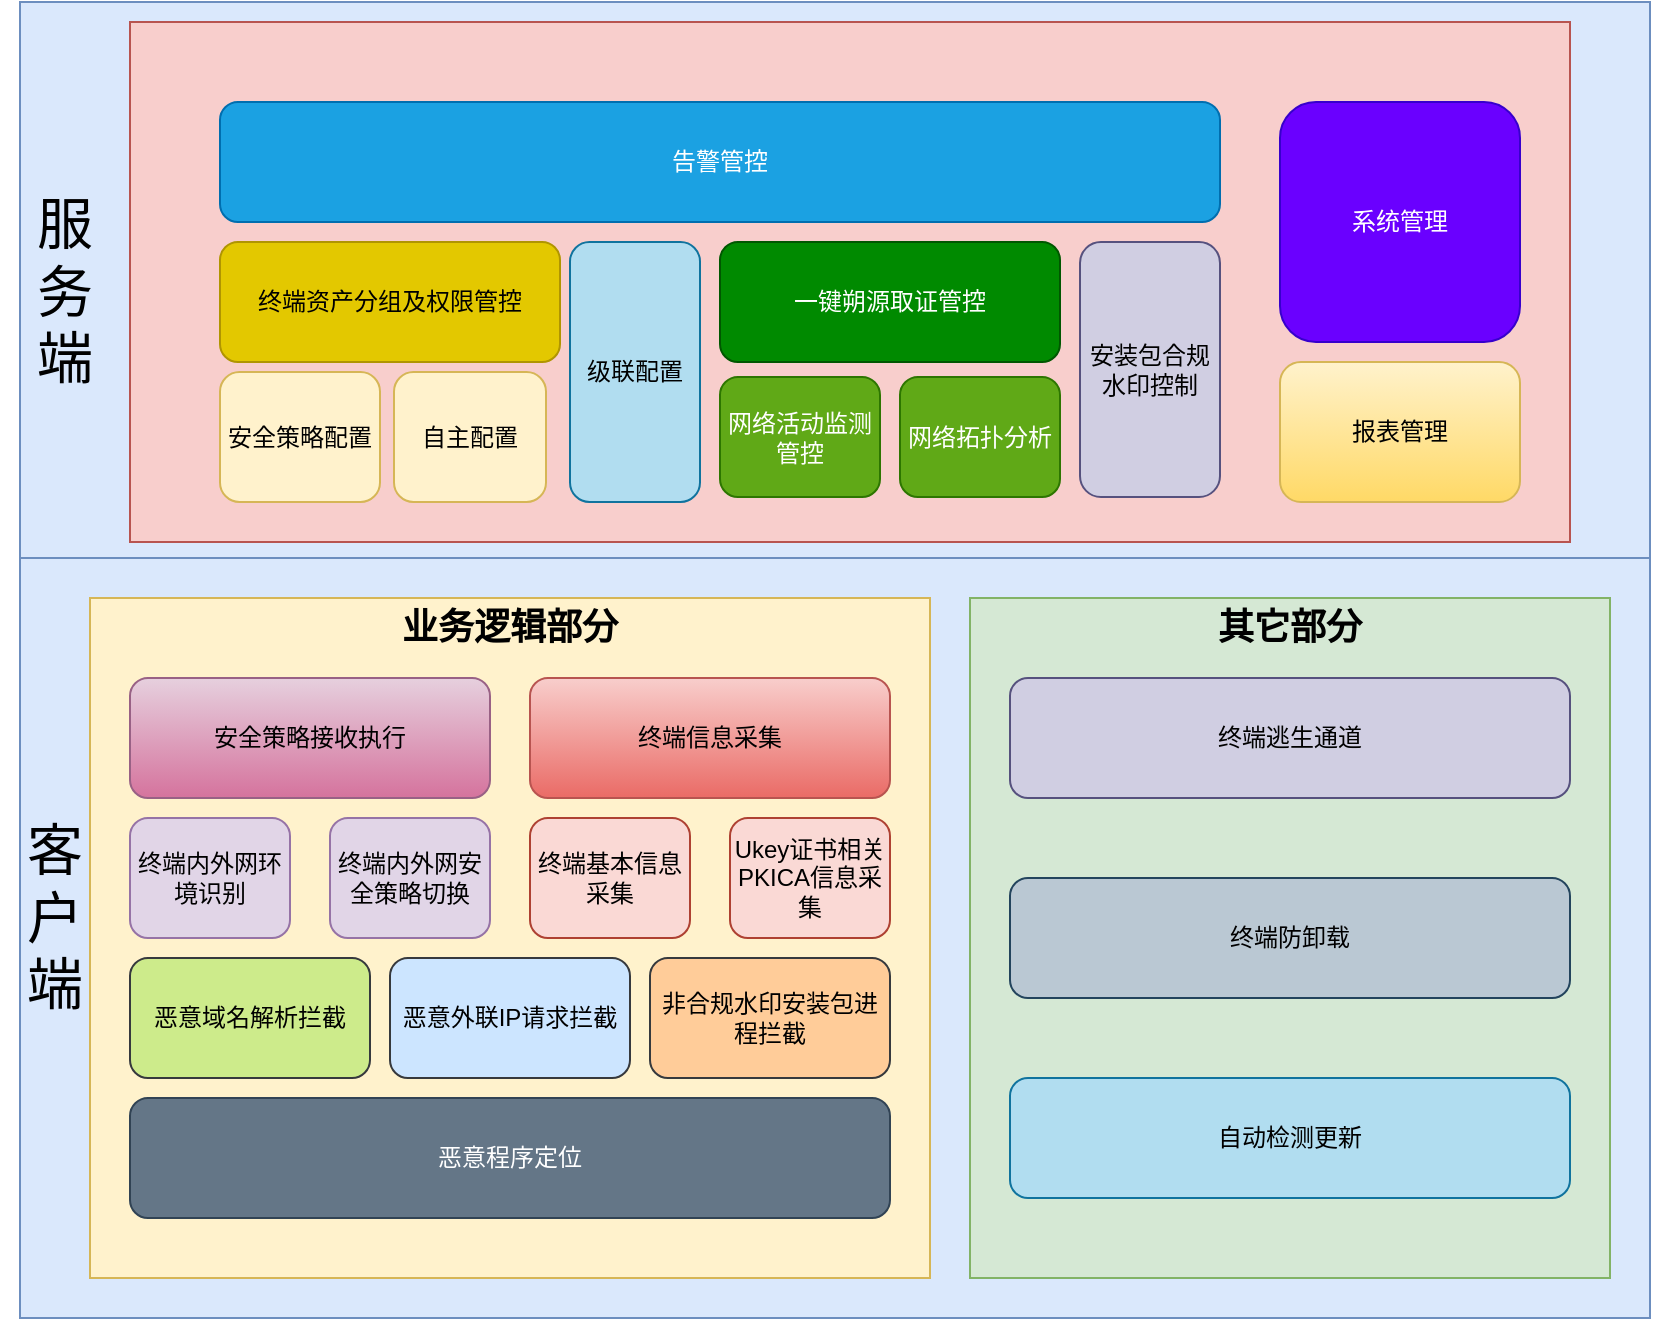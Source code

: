 <mxfile version="21.6.5" type="github" pages="3">
  <diagram id="prtHgNgQTEPvFCAcTncT" name="Page-1">
    <mxGraphModel dx="1123" dy="715" grid="0" gridSize="10" guides="1" tooltips="1" connect="1" arrows="1" fold="1" page="1" pageScale="1" pageWidth="1200" pageHeight="1920" math="0" shadow="0">
      <root>
        <mxCell id="0" />
        <mxCell id="1" parent="0" />
        <mxCell id="wxNR8jub5OTBP7O7TFvM-21" value="" style="rounded=0;whiteSpace=wrap;html=1;fillColor=#dae8fc;strokeColor=#6c8ebf;" parent="1" vertex="1">
          <mxGeometry x="70" y="515" width="815" height="278" as="geometry" />
        </mxCell>
        <mxCell id="FxrlEH73ub6lJjBH4d50-14" value="" style="rounded=0;whiteSpace=wrap;html=1;fillColor=#f8cecc;strokeColor=#b85450;" vertex="1" parent="1">
          <mxGeometry x="125" y="525" width="720" height="260" as="geometry" />
        </mxCell>
        <mxCell id="wxNR8jub5OTBP7O7TFvM-15" value="" style="rounded=0;whiteSpace=wrap;html=1;fillColor=#dae8fc;strokeColor=#6c8ebf;" parent="1" vertex="1">
          <mxGeometry x="70" y="793" width="815" height="380" as="geometry" />
        </mxCell>
        <mxCell id="wxNR8jub5OTBP7O7TFvM-14" value="" style="rounded=0;whiteSpace=wrap;html=1;fillColor=#d5e8d4;strokeColor=#82b366;" parent="1" vertex="1">
          <mxGeometry x="545" y="813" width="320" height="340" as="geometry" />
        </mxCell>
        <mxCell id="wxNR8jub5OTBP7O7TFvM-1" value="" style="rounded=0;whiteSpace=wrap;html=1;fillColor=#fff2cc;strokeColor=#d6b656;" parent="1" vertex="1">
          <mxGeometry x="105" y="813" width="420" height="340" as="geometry" />
        </mxCell>
        <mxCell id="wxNR8jub5OTBP7O7TFvM-2" value="恶意域名解析拦截" style="rounded=1;whiteSpace=wrap;html=1;fillColor=#cdeb8b;strokeColor=#36393d;" parent="1" vertex="1">
          <mxGeometry x="125" y="993" width="120" height="60" as="geometry" />
        </mxCell>
        <mxCell id="wxNR8jub5OTBP7O7TFvM-3" value="恶意外联IP请求拦截" style="rounded=1;whiteSpace=wrap;html=1;fillColor=#cce5ff;strokeColor=#36393d;" parent="1" vertex="1">
          <mxGeometry x="255" y="993" width="120" height="60" as="geometry" />
        </mxCell>
        <mxCell id="wxNR8jub5OTBP7O7TFvM-4" value="非合规水印安装包进程拦截" style="rounded=1;whiteSpace=wrap;html=1;fillColor=#ffcc99;strokeColor=#36393d;" parent="1" vertex="1">
          <mxGeometry x="385" y="993" width="120" height="60" as="geometry" />
        </mxCell>
        <mxCell id="wxNR8jub5OTBP7O7TFvM-5" value="安全策略接收执行" style="rounded=1;whiteSpace=wrap;html=1;fillColor=#e6d0de;strokeColor=#996185;gradientColor=#d5739d;" parent="1" vertex="1">
          <mxGeometry x="125" y="853" width="180" height="60" as="geometry" />
        </mxCell>
        <mxCell id="wxNR8jub5OTBP7O7TFvM-6" value="终端内外网环境识别" style="rounded=1;whiteSpace=wrap;html=1;fillColor=#e1d5e7;strokeColor=#9673a6;" parent="1" vertex="1">
          <mxGeometry x="125" y="923" width="80" height="60" as="geometry" />
        </mxCell>
        <mxCell id="wxNR8jub5OTBP7O7TFvM-7" value="终端内外网安全策略切换" style="rounded=1;whiteSpace=wrap;html=1;fillColor=#e1d5e7;strokeColor=#9673a6;" parent="1" vertex="1">
          <mxGeometry x="225" y="923" width="80" height="60" as="geometry" />
        </mxCell>
        <mxCell id="wxNR8jub5OTBP7O7TFvM-8" value="终端逃生通道" style="rounded=1;whiteSpace=wrap;html=1;fillColor=#d0cee2;strokeColor=#56517e;" parent="1" vertex="1">
          <mxGeometry x="565" y="853" width="280" height="60" as="geometry" />
        </mxCell>
        <mxCell id="wxNR8jub5OTBP7O7TFvM-9" value="终端防卸载" style="rounded=1;whiteSpace=wrap;html=1;fillColor=#bac8d3;strokeColor=#23445d;" parent="1" vertex="1">
          <mxGeometry x="565" y="953" width="280" height="60" as="geometry" />
        </mxCell>
        <mxCell id="wxNR8jub5OTBP7O7TFvM-10" value="恶意程序定位" style="rounded=1;whiteSpace=wrap;html=1;fillColor=#647687;strokeColor=#314354;fontColor=#ffffff;" parent="1" vertex="1">
          <mxGeometry x="125" y="1063" width="380" height="60" as="geometry" />
        </mxCell>
        <mxCell id="wxNR8jub5OTBP7O7TFvM-11" value="自动检测更新" style="rounded=1;whiteSpace=wrap;html=1;fillColor=#b1ddf0;strokeColor=#10739e;" parent="1" vertex="1">
          <mxGeometry x="565" y="1053" width="280" height="60" as="geometry" />
        </mxCell>
        <mxCell id="wxNR8jub5OTBP7O7TFvM-12" value="终端信息采集" style="rounded=1;whiteSpace=wrap;html=1;fillColor=#f8cecc;strokeColor=#b85450;gradientColor=#ea6b66;" parent="1" vertex="1">
          <mxGeometry x="325" y="853" width="180" height="60" as="geometry" />
        </mxCell>
        <mxCell id="wxNR8jub5OTBP7O7TFvM-16" value="业务逻辑部分" style="text;html=1;strokeColor=none;fillColor=none;align=center;verticalAlign=middle;whiteSpace=wrap;rounded=0;fontSize=18;fontStyle=1" parent="1" vertex="1">
          <mxGeometry x="255" y="813" width="120" height="30" as="geometry" />
        </mxCell>
        <mxCell id="wxNR8jub5OTBP7O7TFvM-18" value="终端基本信息采集" style="rounded=1;whiteSpace=wrap;html=1;fillColor=#fad9d5;strokeColor=#ae4132;" parent="1" vertex="1">
          <mxGeometry x="325" y="923" width="80" height="60" as="geometry" />
        </mxCell>
        <mxCell id="wxNR8jub5OTBP7O7TFvM-19" value="Ukey证书相关PKICA信息采集" style="rounded=1;whiteSpace=wrap;html=1;fillColor=#fad9d5;strokeColor=#ae4132;" parent="1" vertex="1">
          <mxGeometry x="425" y="923" width="80" height="60" as="geometry" />
        </mxCell>
        <mxCell id="wxNR8jub5OTBP7O7TFvM-20" value="其它部分" style="text;html=1;strokeColor=none;fillColor=none;align=center;verticalAlign=middle;whiteSpace=wrap;rounded=0;fontSize=18;fontStyle=1" parent="1" vertex="1">
          <mxGeometry x="645" y="813" width="120" height="30" as="geometry" />
        </mxCell>
        <mxCell id="FxrlEH73ub6lJjBH4d50-3" value="级联配置" style="rounded=1;whiteSpace=wrap;html=1;fillColor=#b1ddf0;strokeColor=#10739e;" vertex="1" parent="1">
          <mxGeometry x="345" y="635" width="65" height="130" as="geometry" />
        </mxCell>
        <mxCell id="FxrlEH73ub6lJjBH4d50-4" value="安全策略配置" style="rounded=1;whiteSpace=wrap;html=1;fillColor=#fff2cc;strokeColor=#d6b656;" vertex="1" parent="1">
          <mxGeometry x="170" y="700" width="80" height="65" as="geometry" />
        </mxCell>
        <mxCell id="FxrlEH73ub6lJjBH4d50-5" value="自主配置" style="rounded=1;whiteSpace=wrap;html=1;fillColor=#fff2cc;strokeColor=#d6b656;" vertex="1" parent="1">
          <mxGeometry x="257" y="700" width="76" height="65" as="geometry" />
        </mxCell>
        <mxCell id="FxrlEH73ub6lJjBH4d50-6" value="终端资产分组及权限管控" style="rounded=1;whiteSpace=wrap;html=1;fillColor=#e3c800;strokeColor=#B09500;fontColor=#000000;" vertex="1" parent="1">
          <mxGeometry x="170" y="635" width="170" height="60" as="geometry" />
        </mxCell>
        <mxCell id="FxrlEH73ub6lJjBH4d50-7" value="告警管控" style="rounded=1;whiteSpace=wrap;html=1;fillColor=#1ba1e2;strokeColor=#006EAF;fontColor=#ffffff;" vertex="1" parent="1">
          <mxGeometry x="170" y="565" width="500" height="60" as="geometry" />
        </mxCell>
        <mxCell id="FxrlEH73ub6lJjBH4d50-8" value="报表管理" style="rounded=1;whiteSpace=wrap;html=1;fillColor=#fff2cc;gradientColor=#ffd966;strokeColor=#d6b656;" vertex="1" parent="1">
          <mxGeometry x="700" y="695" width="120" height="70" as="geometry" />
        </mxCell>
        <mxCell id="FxrlEH73ub6lJjBH4d50-9" value="网络拓扑分析" style="rounded=1;whiteSpace=wrap;html=1;fillColor=#60a917;strokeColor=#2D7600;fontColor=#ffffff;" vertex="1" parent="1">
          <mxGeometry x="510" y="702.5" width="80" height="60" as="geometry" />
        </mxCell>
        <mxCell id="FxrlEH73ub6lJjBH4d50-10" value="安装包合规水印控制" style="rounded=1;whiteSpace=wrap;html=1;fillColor=#d0cee2;strokeColor=#56517e;" vertex="1" parent="1">
          <mxGeometry x="600" y="635" width="70" height="127.5" as="geometry" />
        </mxCell>
        <mxCell id="FxrlEH73ub6lJjBH4d50-11" value="一键朔源取证管控" style="rounded=1;whiteSpace=wrap;html=1;fillColor=#008a00;fontColor=#ffffff;strokeColor=#005700;" vertex="1" parent="1">
          <mxGeometry x="420" y="635" width="170" height="60" as="geometry" />
        </mxCell>
        <mxCell id="FxrlEH73ub6lJjBH4d50-12" value="系统管理" style="rounded=1;whiteSpace=wrap;html=1;fillColor=#6a00ff;strokeColor=#3700CC;fontColor=#ffffff;" vertex="1" parent="1">
          <mxGeometry x="700" y="565" width="120" height="120" as="geometry" />
        </mxCell>
        <mxCell id="FxrlEH73ub6lJjBH4d50-13" value="网络活动监测管控" style="rounded=1;whiteSpace=wrap;html=1;fillColor=#60a917;strokeColor=#2D7600;fontColor=#ffffff;" vertex="1" parent="1">
          <mxGeometry x="420" y="702.5" width="80" height="60" as="geometry" />
        </mxCell>
        <mxCell id="FxrlEH73ub6lJjBH4d50-15" value="服务端" style="text;html=1;strokeColor=none;fillColor=none;align=center;verticalAlign=middle;whiteSpace=wrap;rounded=0;fontSize=28;" vertex="1" parent="1">
          <mxGeometry x="65" y="620" width="55" height="80" as="geometry" />
        </mxCell>
        <mxCell id="FxrlEH73ub6lJjBH4d50-16" value="客户端" style="text;html=1;strokeColor=none;fillColor=none;align=center;verticalAlign=middle;whiteSpace=wrap;rounded=0;fontSize=28;" vertex="1" parent="1">
          <mxGeometry x="60" y="933" width="55" height="80" as="geometry" />
        </mxCell>
      </root>
    </mxGraphModel>
  </diagram>
  <diagram id="JxpS8Tr_58sO9veV4pY8" name="第 2 页">
    <mxGraphModel dx="1082" dy="536" grid="0" gridSize="10" guides="1" tooltips="1" connect="1" arrows="1" fold="1" page="1" pageScale="1" pageWidth="1200" pageHeight="1920" math="0" shadow="0">
      <root>
        <mxCell id="0" />
        <mxCell id="1" parent="0" />
        <mxCell id="nHROvYSrLRaLCmDuqoHG-1" value="" style="rounded=0;whiteSpace=wrap;html=1;fillColor=#dae8fc;strokeColor=#6c8ebf;" vertex="1" parent="1">
          <mxGeometry x="70" y="523" width="815" height="270" as="geometry" />
        </mxCell>
        <mxCell id="nHROvYSrLRaLCmDuqoHG-2" value="" style="rounded=0;whiteSpace=wrap;html=1;fillColor=#f8cecc;strokeColor=#b85450;" vertex="1" parent="1">
          <mxGeometry x="125" y="537" width="720" height="248" as="geometry" />
        </mxCell>
        <mxCell id="nHROvYSrLRaLCmDuqoHG-3" value="" style="rounded=0;whiteSpace=wrap;html=1;fillColor=#dae8fc;strokeColor=#6c8ebf;" vertex="1" parent="1">
          <mxGeometry x="70" y="793" width="815" height="464" as="geometry" />
        </mxCell>
        <mxCell id="nHROvYSrLRaLCmDuqoHG-6" value="恶意域名解析拦截" style="rounded=1;whiteSpace=wrap;html=1;fillColor=#cdeb8b;strokeColor=#36393d;" vertex="1" parent="1">
          <mxGeometry x="125" y="993" width="120" height="60" as="geometry" />
        </mxCell>
        <mxCell id="nHROvYSrLRaLCmDuqoHG-7" value="恶意外联IP请求拦截" style="rounded=1;whiteSpace=wrap;html=1;fillColor=#cce5ff;strokeColor=#36393d;" vertex="1" parent="1">
          <mxGeometry x="255" y="993" width="120" height="60" as="geometry" />
        </mxCell>
        <mxCell id="nHROvYSrLRaLCmDuqoHG-8" value="非合规水印安装包进程拦截" style="rounded=1;whiteSpace=wrap;html=1;fillColor=#ffcc99;strokeColor=#36393d;" vertex="1" parent="1">
          <mxGeometry x="385" y="993" width="120" height="60" as="geometry" />
        </mxCell>
        <mxCell id="nHROvYSrLRaLCmDuqoHG-9" value="安全策略接收执行" style="rounded=1;whiteSpace=wrap;html=1;fillColor=#e6d0de;strokeColor=#996185;gradientColor=#d5739d;" vertex="1" parent="1">
          <mxGeometry x="125" y="853" width="180" height="60" as="geometry" />
        </mxCell>
        <mxCell id="nHROvYSrLRaLCmDuqoHG-10" value="终端内外网环境识别" style="rounded=1;whiteSpace=wrap;html=1;fillColor=#e1d5e7;strokeColor=#9673a6;" vertex="1" parent="1">
          <mxGeometry x="125" y="923" width="80" height="60" as="geometry" />
        </mxCell>
        <mxCell id="nHROvYSrLRaLCmDuqoHG-11" value="终端内外网安全策略切换" style="rounded=1;whiteSpace=wrap;html=1;fillColor=#e1d5e7;strokeColor=#9673a6;" vertex="1" parent="1">
          <mxGeometry x="225" y="923" width="80" height="60" as="geometry" />
        </mxCell>
        <mxCell id="nHROvYSrLRaLCmDuqoHG-12" value="终端逃生通道" style="rounded=1;whiteSpace=wrap;html=1;fillColor=#d0cee2;strokeColor=#56517e;" vertex="1" parent="1">
          <mxGeometry x="152" y="1173" width="178" height="60" as="geometry" />
        </mxCell>
        <mxCell id="nHROvYSrLRaLCmDuqoHG-13" value="终端防卸载" style="rounded=1;whiteSpace=wrap;html=1;fillColor=#bac8d3;strokeColor=#23445d;" vertex="1" parent="1">
          <mxGeometry x="385" y="1173" width="194" height="60" as="geometry" />
        </mxCell>
        <mxCell id="nHROvYSrLRaLCmDuqoHG-14" value="恶意程序定位" style="rounded=1;whiteSpace=wrap;html=1;fillColor=#647687;strokeColor=#314354;fontColor=#ffffff;" vertex="1" parent="1">
          <mxGeometry x="155" y="1097" width="380" height="60" as="geometry" />
        </mxCell>
        <mxCell id="nHROvYSrLRaLCmDuqoHG-15" value="自动检测更新" style="rounded=1;whiteSpace=wrap;html=1;fillColor=#b1ddf0;strokeColor=#10739e;" vertex="1" parent="1">
          <mxGeometry x="634" y="1173" width="205" height="60" as="geometry" />
        </mxCell>
        <mxCell id="nHROvYSrLRaLCmDuqoHG-16" value="终端信息采集" style="rounded=1;whiteSpace=wrap;html=1;fillColor=#f8cecc;strokeColor=#b85450;gradientColor=#ea6b66;" vertex="1" parent="1">
          <mxGeometry x="325" y="853" width="180" height="60" as="geometry" />
        </mxCell>
        <mxCell id="nHROvYSrLRaLCmDuqoHG-18" value="终端基本信息采集" style="rounded=1;whiteSpace=wrap;html=1;fillColor=#fad9d5;strokeColor=#ae4132;" vertex="1" parent="1">
          <mxGeometry x="325" y="923" width="80" height="60" as="geometry" />
        </mxCell>
        <mxCell id="nHROvYSrLRaLCmDuqoHG-19" value="Ukey证书相关PKICA信息采集" style="rounded=1;whiteSpace=wrap;html=1;fillColor=#fad9d5;strokeColor=#ae4132;" vertex="1" parent="1">
          <mxGeometry x="425" y="923" width="80" height="60" as="geometry" />
        </mxCell>
        <mxCell id="nHROvYSrLRaLCmDuqoHG-21" value="级联配置" style="rounded=1;whiteSpace=wrap;html=1;fillColor=#b1ddf0;strokeColor=#10739e;" vertex="1" parent="1">
          <mxGeometry x="345" y="635" width="65" height="130" as="geometry" />
        </mxCell>
        <mxCell id="nHROvYSrLRaLCmDuqoHG-22" value="安全策略配置" style="rounded=1;whiteSpace=wrap;html=1;fillColor=#fff2cc;strokeColor=#d6b656;" vertex="1" parent="1">
          <mxGeometry x="170" y="700" width="80" height="65" as="geometry" />
        </mxCell>
        <mxCell id="nHROvYSrLRaLCmDuqoHG-23" value="自主配置" style="rounded=1;whiteSpace=wrap;html=1;fillColor=#fff2cc;strokeColor=#d6b656;" vertex="1" parent="1">
          <mxGeometry x="257" y="700" width="76" height="65" as="geometry" />
        </mxCell>
        <mxCell id="nHROvYSrLRaLCmDuqoHG-24" value="终端资产分组及权限管控" style="rounded=1;whiteSpace=wrap;html=1;fillColor=#e3c800;strokeColor=#B09500;fontColor=#000000;" vertex="1" parent="1">
          <mxGeometry x="170" y="635" width="170" height="60" as="geometry" />
        </mxCell>
        <mxCell id="nHROvYSrLRaLCmDuqoHG-25" value="告警管控" style="rounded=1;whiteSpace=wrap;html=1;fillColor=#1ba1e2;strokeColor=#006EAF;fontColor=#ffffff;" vertex="1" parent="1">
          <mxGeometry x="170" y="565" width="500" height="60" as="geometry" />
        </mxCell>
        <mxCell id="nHROvYSrLRaLCmDuqoHG-26" value="报表管理" style="rounded=1;whiteSpace=wrap;html=1;fillColor=#fff2cc;gradientColor=#ffd966;strokeColor=#d6b656;" vertex="1" parent="1">
          <mxGeometry x="700" y="695" width="120" height="70" as="geometry" />
        </mxCell>
        <mxCell id="nHROvYSrLRaLCmDuqoHG-27" value="网络拓扑分析" style="rounded=1;whiteSpace=wrap;html=1;fillColor=#60a917;strokeColor=#2D7600;fontColor=#ffffff;" vertex="1" parent="1">
          <mxGeometry x="510" y="702.5" width="80" height="60" as="geometry" />
        </mxCell>
        <mxCell id="nHROvYSrLRaLCmDuqoHG-28" value="安装包合规水印控制" style="rounded=1;whiteSpace=wrap;html=1;fillColor=#d0cee2;strokeColor=#56517e;" vertex="1" parent="1">
          <mxGeometry x="600" y="635" width="70" height="127.5" as="geometry" />
        </mxCell>
        <mxCell id="nHROvYSrLRaLCmDuqoHG-29" value="一键朔源取证管控" style="rounded=1;whiteSpace=wrap;html=1;fillColor=#008a00;fontColor=#ffffff;strokeColor=#005700;" vertex="1" parent="1">
          <mxGeometry x="420" y="635" width="170" height="60" as="geometry" />
        </mxCell>
        <mxCell id="nHROvYSrLRaLCmDuqoHG-30" value="系统管理" style="rounded=1;whiteSpace=wrap;html=1;fillColor=#6a00ff;strokeColor=#3700CC;fontColor=#ffffff;" vertex="1" parent="1">
          <mxGeometry x="700" y="565" width="120" height="120" as="geometry" />
        </mxCell>
        <mxCell id="nHROvYSrLRaLCmDuqoHG-31" value="网络活动监测管控" style="rounded=1;whiteSpace=wrap;html=1;fillColor=#60a917;strokeColor=#2D7600;fontColor=#ffffff;" vertex="1" parent="1">
          <mxGeometry x="420" y="702.5" width="80" height="60" as="geometry" />
        </mxCell>
      </root>
    </mxGraphModel>
  </diagram>
  <diagram id="wuaRLVBULmAQ-_p62o6H" name="第 3 页">
    <mxGraphModel dx="1176" dy="766" grid="1" gridSize="10" guides="1" tooltips="1" connect="1" arrows="1" fold="1" page="1" pageScale="1" pageWidth="1200" pageHeight="1920" math="0" shadow="0">
      <root>
        <mxCell id="0" />
        <mxCell id="1" parent="0" />
        <mxCell id="gxcYKeE8cosAsWTpbWNt-3" value="级联配置" style="rounded=1;whiteSpace=wrap;html=1;fillColor=#b1ddf0;strokeColor=#10739e;" vertex="1" parent="1">
          <mxGeometry x="342.5" y="1010.5" width="160" height="50" as="geometry" />
        </mxCell>
        <mxCell id="gxcYKeE8cosAsWTpbWNt-4" value="安全策略配置" style="rounded=1;whiteSpace=wrap;html=1;fillColor=#647687;strokeColor=#314354;fontColor=#ffffff;" vertex="1" parent="1">
          <mxGeometry x="339.37" y="830" width="442.5" height="50" as="geometry" />
        </mxCell>
        <mxCell id="gxcYKeE8cosAsWTpbWNt-5" value="终端安全策略自主配置" style="rounded=1;whiteSpace=wrap;html=1;fillColor=#ffcccc;strokeColor=#36393d;" vertex="1" parent="1">
          <mxGeometry x="722.5" y="1070.5" width="50" height="100" as="geometry" />
        </mxCell>
        <mxCell id="gxcYKeE8cosAsWTpbWNt-6" value="终端资产分组及权限管控" style="rounded=1;whiteSpace=wrap;html=1;fillColor=#e3c800;strokeColor=#B09500;fontColor=#000000;" vertex="1" parent="1">
          <mxGeometry x="522.5" y="1010.5" width="262.5" height="50" as="geometry" />
        </mxCell>
        <mxCell id="gxcYKeE8cosAsWTpbWNt-7" value="告警管控" style="rounded=1;whiteSpace=wrap;html=1;fillColor=#1ba1e2;strokeColor=#006EAF;fontColor=#ffffff;" vertex="1" parent="1">
          <mxGeometry x="342.5" y="1440" width="702.5" height="50" as="geometry" />
        </mxCell>
        <mxCell id="gxcYKeE8cosAsWTpbWNt-8" value="报表管理" style="rounded=1;whiteSpace=wrap;html=1;fillColor=#fff2cc;gradientColor=#ffd966;strokeColor=#d6b656;" vertex="1" parent="1">
          <mxGeometry x="342.5" y="1550" width="702.5" height="50" as="geometry" />
        </mxCell>
        <mxCell id="gxcYKeE8cosAsWTpbWNt-9" value="网络拓扑分析" style="rounded=1;whiteSpace=wrap;html=1;fillColor=#d5e8d4;strokeColor=#82b366;gradientColor=#97d077;" vertex="1" parent="1">
          <mxGeometry x="570" y="1240" width="208.75" height="40" as="geometry" />
        </mxCell>
        <mxCell id="gxcYKeE8cosAsWTpbWNt-10" value="安装包合规水印控制" style="rounded=1;whiteSpace=wrap;html=1;fillColor=#d0cee2;strokeColor=#56517e;" vertex="1" parent="1">
          <mxGeometry x="802.5" y="1070" width="240" height="50" as="geometry" />
        </mxCell>
        <mxCell id="gxcYKeE8cosAsWTpbWNt-11" value="一键朔源取证管控" style="rounded=1;whiteSpace=wrap;html=1;fillColor=#008a00;fontColor=#ffffff;strokeColor=#005700;" vertex="1" parent="1">
          <mxGeometry x="342.5" y="1180" width="436.25" height="50" as="geometry" />
        </mxCell>
        <mxCell id="gxcYKeE8cosAsWTpbWNt-12" value="系统管理" style="rounded=1;whiteSpace=wrap;html=1;fillColor=#6a00ff;strokeColor=#3700CC;fontColor=#ffffff;" vertex="1" parent="1">
          <mxGeometry x="800" y="830" width="242.5" height="50" as="geometry" />
        </mxCell>
        <mxCell id="gxcYKeE8cosAsWTpbWNt-13" value="网络活动监测管控" style="rounded=1;whiteSpace=wrap;html=1;fillColor=#d5e8d4;strokeColor=#82b366;gradientColor=#97d077;" vertex="1" parent="1">
          <mxGeometry x="342.5" y="1240" width="217.5" height="40" as="geometry" />
        </mxCell>
        <mxCell id="gxcYKeE8cosAsWTpbWNt-16" value="用户管理" style="rounded=1;whiteSpace=wrap;html=1;fillColor=#dae8fc;gradientColor=#7ea6e0;strokeColor=#6c8ebf;" vertex="1" parent="1">
          <mxGeometry x="805" y="890" width="50" height="160" as="geometry" />
        </mxCell>
        <mxCell id="gxcYKeE8cosAsWTpbWNt-17" value="菜单管理" style="rounded=1;whiteSpace=wrap;html=1;fillColor=#dae8fc;gradientColor=#7ea6e0;strokeColor=#6c8ebf;" vertex="1" parent="1">
          <mxGeometry x="865" y="890" width="50" height="160" as="geometry" />
        </mxCell>
        <mxCell id="gxcYKeE8cosAsWTpbWNt-18" value="角色管理" style="rounded=1;whiteSpace=wrap;html=1;fillColor=#dae8fc;gradientColor=#7ea6e0;strokeColor=#6c8ebf;" vertex="1" parent="1">
          <mxGeometry x="925" y="890" width="50" height="160" as="geometry" />
        </mxCell>
        <mxCell id="gxcYKeE8cosAsWTpbWNt-19" value="日志管理" style="rounded=1;whiteSpace=wrap;html=1;fillColor=#dae8fc;gradientColor=#7ea6e0;strokeColor=#6c8ebf;" vertex="1" parent="1">
          <mxGeometry x="985" y="890" width="50" height="160" as="geometry" />
        </mxCell>
        <mxCell id="gxcYKeE8cosAsWTpbWNt-21" value="安装包水印添加" style="rounded=1;whiteSpace=wrap;html=1;fillColor=#e6d0de;gradientColor=#d5739d;strokeColor=#996185;" vertex="1" parent="1">
          <mxGeometry x="810" y="1140" width="62.5" height="240" as="geometry" />
        </mxCell>
        <mxCell id="gxcYKeE8cosAsWTpbWNt-23" value="安装包版本管理" style="rounded=1;whiteSpace=wrap;html=1;fillColor=#e6d0de;gradientColor=#d5739d;strokeColor=#996185;" vertex="1" parent="1">
          <mxGeometry x="892.5" y="1140" width="65" height="240" as="geometry" />
        </mxCell>
        <mxCell id="gxcYKeE8cosAsWTpbWNt-24" value="安装包拦截策略" style="rounded=1;whiteSpace=wrap;html=1;fillColor=#e6d0de;gradientColor=#d5739d;strokeColor=#996185;" vertex="1" parent="1">
          <mxGeometry x="972.5" y="1140" width="67.5" height="240" as="geometry" />
        </mxCell>
        <mxCell id="gxcYKeE8cosAsWTpbWNt-25" value="当前节点管理信息维护及上报" style="rounded=1;whiteSpace=wrap;html=1;fillColor=#cce5ff;strokeColor=#36393d;" vertex="1" parent="1">
          <mxGeometry x="352.5" y="1070.5" width="60" height="100" as="geometry" />
        </mxCell>
        <mxCell id="gxcYKeE8cosAsWTpbWNt-26" value="下级节点接入审批及管理" style="rounded=1;whiteSpace=wrap;html=1;fillColor=#cce5ff;strokeColor=#36393d;" vertex="1" parent="1">
          <mxGeometry x="432.5" y="1070.5" width="60" height="100" as="geometry" />
        </mxCell>
        <mxCell id="gxcYKeE8cosAsWTpbWNt-27" value="恶意域名黑白名单管理" style="rounded=1;whiteSpace=wrap;html=1;fillColor=#1ba1e2;strokeColor=#006EAF;fontColor=#ffffff;" vertex="1" parent="1">
          <mxGeometry x="356.87" y="890" width="115" height="110" as="geometry" />
        </mxCell>
        <mxCell id="gxcYKeE8cosAsWTpbWNt-28" value="外联IP黑白名单管理" style="rounded=1;whiteSpace=wrap;html=1;fillColor=#1ba1e2;strokeColor=#006EAF;fontColor=#ffffff;" vertex="1" parent="1">
          <mxGeometry x="501.87" y="890" width="120" height="110" as="geometry" />
        </mxCell>
        <mxCell id="gxcYKeE8cosAsWTpbWNt-29" value="防火墙安全策略管理" style="rounded=1;whiteSpace=wrap;html=1;fillColor=#1ba1e2;strokeColor=#006EAF;fontColor=#ffffff;" vertex="1" parent="1">
          <mxGeometry x="641.87" y="890" width="113.75" height="110" as="geometry" />
        </mxCell>
        <mxCell id="gxcYKeE8cosAsWTpbWNt-30" value="报表生成与管理" style="rounded=1;whiteSpace=wrap;html=1;fillColor=#e51400;fontColor=#ffffff;strokeColor=#B20000;" vertex="1" parent="1">
          <mxGeometry x="352.5" y="1610" width="332.5" height="40" as="geometry" />
        </mxCell>
        <mxCell id="gxcYKeE8cosAsWTpbWNt-31" value="报表下载" style="rounded=1;whiteSpace=wrap;html=1;fillColor=#e51400;fontColor=#ffffff;strokeColor=#B20000;" vertex="1" parent="1">
          <mxGeometry x="705" y="1610" width="327.5" height="40" as="geometry" />
        </mxCell>
        <mxCell id="gxcYKeE8cosAsWTpbWNt-32" value="终端设备管理" style="rounded=1;whiteSpace=wrap;html=1;fillColor=#ffcccc;strokeColor=#36393d;" vertex="1" parent="1">
          <mxGeometry x="542.5" y="1070.5" width="50" height="100" as="geometry" />
        </mxCell>
        <mxCell id="gxcYKeE8cosAsWTpbWNt-33" value="终端分组管理" style="rounded=1;whiteSpace=wrap;html=1;fillColor=#ffcccc;strokeColor=#36393d;" vertex="1" parent="1">
          <mxGeometry x="603.75" y="1070.5" width="50" height="100" as="geometry" />
        </mxCell>
        <mxCell id="gxcYKeE8cosAsWTpbWNt-34" value="终端分组安全策略管理" style="rounded=1;whiteSpace=wrap;html=1;fillColor=#ffcccc;strokeColor=#36393d;" vertex="1" parent="1">
          <mxGeometry x="662.5" y="1070.5" width="50" height="100" as="geometry" />
        </mxCell>
        <mxCell id="gxcYKeE8cosAsWTpbWNt-35" value="节点与终端管控关系图" style="rounded=1;whiteSpace=wrap;html=1;fillColor=#fff2cc;gradientColor=#ffd966;strokeColor=#d6b656;" vertex="1" parent="1">
          <mxGeometry x="572.5" y="1280" width="100" height="100" as="geometry" />
        </mxCell>
        <mxCell id="gxcYKeE8cosAsWTpbWNt-36" value="节点及终端信息" style="rounded=1;whiteSpace=wrap;html=1;fillColor=#fff2cc;gradientColor=#ffd966;strokeColor=#d6b656;" vertex="1" parent="1">
          <mxGeometry x="672.5" y="1280" width="106.25" height="100" as="geometry" />
        </mxCell>
        <mxCell id="gxcYKeE8cosAsWTpbWNt-37" value="终端基本进行采集" style="rounded=1;whiteSpace=wrap;html=1;fillColor=#f5f5f5;gradientColor=#b3b3b3;strokeColor=#666666;" vertex="1" parent="1">
          <mxGeometry x="342.5" y="1280" width="110" height="50" as="geometry" />
        </mxCell>
        <mxCell id="gxcYKeE8cosAsWTpbWNt-38" value="终端进程信息采集" style="rounded=1;whiteSpace=wrap;html=1;fillColor=#f5f5f5;gradientColor=#b3b3b3;strokeColor=#666666;" vertex="1" parent="1">
          <mxGeometry x="452.5" y="1280" width="110" height="50" as="geometry" />
        </mxCell>
        <mxCell id="gxcYKeE8cosAsWTpbWNt-40" value="软件安装情况采集" style="rounded=1;whiteSpace=wrap;html=1;fillColor=#f5f5f5;gradientColor=#b3b3b3;strokeColor=#666666;" vertex="1" parent="1">
          <mxGeometry x="342.5" y="1330" width="110" height="50" as="geometry" />
        </mxCell>
        <mxCell id="gxcYKeE8cosAsWTpbWNt-41" value="网络活动信息采集" style="rounded=1;whiteSpace=wrap;html=1;fillColor=#f5f5f5;gradientColor=#b3b3b3;strokeColor=#666666;" vertex="1" parent="1">
          <mxGeometry x="452.5" y="1330" width="110" height="50" as="geometry" />
        </mxCell>
        <mxCell id="gxcYKeE8cosAsWTpbWNt-44" value="访问恶意域名告警" style="rounded=1;whiteSpace=wrap;html=1;fillColor=#76608a;fontColor=#ffffff;strokeColor=#432D57;" vertex="1" parent="1">
          <mxGeometry x="351.25" y="1500" width="213.75" height="40" as="geometry" />
        </mxCell>
        <mxCell id="gxcYKeE8cosAsWTpbWNt-45" value="非法外联IP告警" style="rounded=1;whiteSpace=wrap;html=1;fillColor=#76608a;fontColor=#ffffff;strokeColor=#432D57;" vertex="1" parent="1">
          <mxGeometry x="585" y="1500" width="210" height="40" as="geometry" />
        </mxCell>
        <mxCell id="gxcYKeE8cosAsWTpbWNt-46" value="非合规安装包告警" style="rounded=1;whiteSpace=wrap;html=1;fillColor=#76608a;fontColor=#ffffff;strokeColor=#432D57;" vertex="1" parent="1">
          <mxGeometry x="807.5" y="1500" width="227.5" height="40" as="geometry" />
        </mxCell>
        <mxCell id="gxcYKeE8cosAsWTpbWNt-51" value="安全策略录入" style="verticalLabelPosition=bottom;html=1;verticalAlign=top;align=center;strokeColor=none;fillColor=#00BEF2;shape=mxgraph.azure.file_2;pointerEvents=1;" vertex="1" parent="1">
          <mxGeometry x="178.5" y="860" width="47.5" height="50" as="geometry" />
        </mxCell>
        <mxCell id="gxcYKeE8cosAsWTpbWNt-52" value="" style="endArrow=classic;html=1;rounded=0;" edge="1" parent="1">
          <mxGeometry width="50" height="50" relative="1" as="geometry">
            <mxPoint x="240" y="890" as="sourcePoint" />
            <mxPoint x="310" y="890" as="targetPoint" />
          </mxGeometry>
        </mxCell>
        <mxCell id="gxcYKeE8cosAsWTpbWNt-53" value="终端数据录入" style="shape=image;html=1;verticalAlign=top;verticalLabelPosition=bottom;labelBackgroundColor=#ffffff;imageAspect=0;aspect=fixed;image=https://cdn3.iconfinder.com/data/icons/document-icons-2/30/647702-excel-128.png" vertex="1" parent="1">
          <mxGeometry x="177" y="1110" width="50.5" height="50.5" as="geometry" />
        </mxCell>
        <mxCell id="gxcYKeE8cosAsWTpbWNt-54" value="" style="endArrow=classic;html=1;rounded=0;" edge="1" parent="1">
          <mxGeometry width="50" height="50" relative="1" as="geometry">
            <mxPoint x="240" y="1141.5" as="sourcePoint" />
            <mxPoint x="307.5" y="1141.5" as="targetPoint" />
          </mxGeometry>
        </mxCell>
        <mxCell id="gxcYKeE8cosAsWTpbWNt-58" value="下级节点接入" style="outlineConnect=0;dashed=0;verticalLabelPosition=bottom;verticalAlign=top;align=center;html=1;shape=mxgraph.aws3.android;fillColor=#115193;gradientColor=none;" vertex="1" parent="1">
          <mxGeometry x="170" y="1006.5" width="56" height="64" as="geometry" />
        </mxCell>
        <mxCell id="gxcYKeE8cosAsWTpbWNt-59" value="" style="endArrow=classic;html=1;rounded=0;" edge="1" parent="1">
          <mxGeometry width="50" height="50" relative="1" as="geometry">
            <mxPoint x="240" y="1034.91" as="sourcePoint" />
            <mxPoint x="310" y="1034.91" as="targetPoint" />
          </mxGeometry>
        </mxCell>
        <mxCell id="gxcYKeE8cosAsWTpbWNt-61" value="" style="strokeWidth=2;html=1;shape=mxgraph.flowchart.annotation_2;align=left;labelPosition=right;pointerEvents=1;rotation=-90;" vertex="1" parent="1">
          <mxGeometry x="677.5" y="1052.5" width="25" height="690" as="geometry" />
        </mxCell>
        <mxCell id="gxcYKeE8cosAsWTpbWNt-62" value="" style="endArrow=classic;html=1;rounded=0;strokeWidth=3;startArrow=none;startFill=0;endFill=1;" edge="1" parent="1">
          <mxGeometry width="50" height="50" relative="1" as="geometry">
            <mxPoint x="690" y="1398" as="sourcePoint" />
            <mxPoint x="690" y="1430" as="targetPoint" />
          </mxGeometry>
        </mxCell>
        <mxCell id="gxcYKeE8cosAsWTpbWNt-63" value="产生告警信息" style="text;html=1;strokeColor=none;fillColor=none;align=center;verticalAlign=middle;whiteSpace=wrap;rounded=0;fontSize=16;" vertex="1" parent="1">
          <mxGeometry x="500" y="1400" width="112.19" height="30" as="geometry" />
        </mxCell>
        <mxCell id="gxcYKeE8cosAsWTpbWNt-64" value="产生告警信息" style="text;html=1;strokeColor=none;fillColor=none;align=center;verticalAlign=middle;whiteSpace=wrap;rounded=0;fontSize=16;" vertex="1" parent="1">
          <mxGeometry x="765.62" y="1400" width="144.38" height="30" as="geometry" />
        </mxCell>
        <mxCell id="gxcYKeE8cosAsWTpbWNt-65" value="安装包程序录入" style="shape=image;html=1;verticalAlign=top;verticalLabelPosition=bottom;labelBackgroundColor=#ffffff;imageAspect=0;aspect=fixed;image=https://cdn1.iconfinder.com/data/icons/Futurosoft%20Icons%200.5.2/128x128/apps/adept_installer.png" vertex="1" parent="1">
          <mxGeometry x="1140" y="1199" width="81" height="81" as="geometry" />
        </mxCell>
        <mxCell id="gxcYKeE8cosAsWTpbWNt-66" value="" style="endArrow=classic;html=1;rounded=0;" edge="1" parent="1">
          <mxGeometry width="50" height="50" relative="1" as="geometry">
            <mxPoint x="1130" y="1249.5" as="sourcePoint" />
            <mxPoint x="1060" y="1249.5" as="targetPoint" />
          </mxGeometry>
        </mxCell>
        <mxCell id="gxcYKeE8cosAsWTpbWNt-67" value="" style="shape=flexArrow;endArrow=classic;html=1;rounded=0;fillColor=#f8cecc;gradientColor=#ea6b66;strokeColor=#b85450;" edge="1" parent="1">
          <mxGeometry width="50" height="50" relative="1" as="geometry">
            <mxPoint x="320" y="840" as="sourcePoint" />
            <mxPoint x="320" y="1670" as="targetPoint" />
          </mxGeometry>
        </mxCell>
      </root>
    </mxGraphModel>
  </diagram>
</mxfile>

